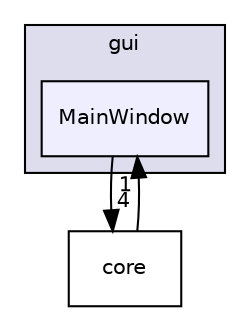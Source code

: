 digraph "gui/MainWindow" {
  compound=true
  node [ fontsize="10", fontname="Helvetica"];
  edge [ labelfontsize="10", labelfontname="Helvetica"];
  subgraph clusterdir_11bc0974ce736ce9a6fadebbeb7a8314 {
    graph [ bgcolor="#ddddee", pencolor="black", label="gui" fontname="Helvetica", fontsize="10", URL="dir_11bc0974ce736ce9a6fadebbeb7a8314.html"]
  dir_d8a4efb020c7bde2eb5a951986774831 [shape=box, label="MainWindow", style="filled", fillcolor="#eeeeff", pencolor="black", URL="dir_d8a4efb020c7bde2eb5a951986774831.html"];
  }
  dir_4270bfced15e0e73154b13468c7c9ad9 [shape=box label="core" URL="dir_4270bfced15e0e73154b13468c7c9ad9.html"];
  dir_d8a4efb020c7bde2eb5a951986774831->dir_4270bfced15e0e73154b13468c7c9ad9 [headlabel="4", labeldistance=1.5 headhref="dir_000004_000000.html"];
  dir_4270bfced15e0e73154b13468c7c9ad9->dir_d8a4efb020c7bde2eb5a951986774831 [headlabel="1", labeldistance=1.5 headhref="dir_000000_000004.html"];
}
